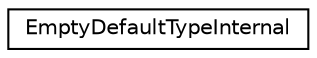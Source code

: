digraph "类继承关系图"
{
 // LATEX_PDF_SIZE
  edge [fontname="Helvetica",fontsize="10",labelfontname="Helvetica",labelfontsize="10"];
  node [fontname="Helvetica",fontsize="10",shape=record];
  rankdir="LR";
  Node0 [label="EmptyDefaultTypeInternal",height=0.2,width=0.4,color="black", fillcolor="white", style="filled",URL="$structEmptyDefaultTypeInternal.html",tooltip=" "];
}
